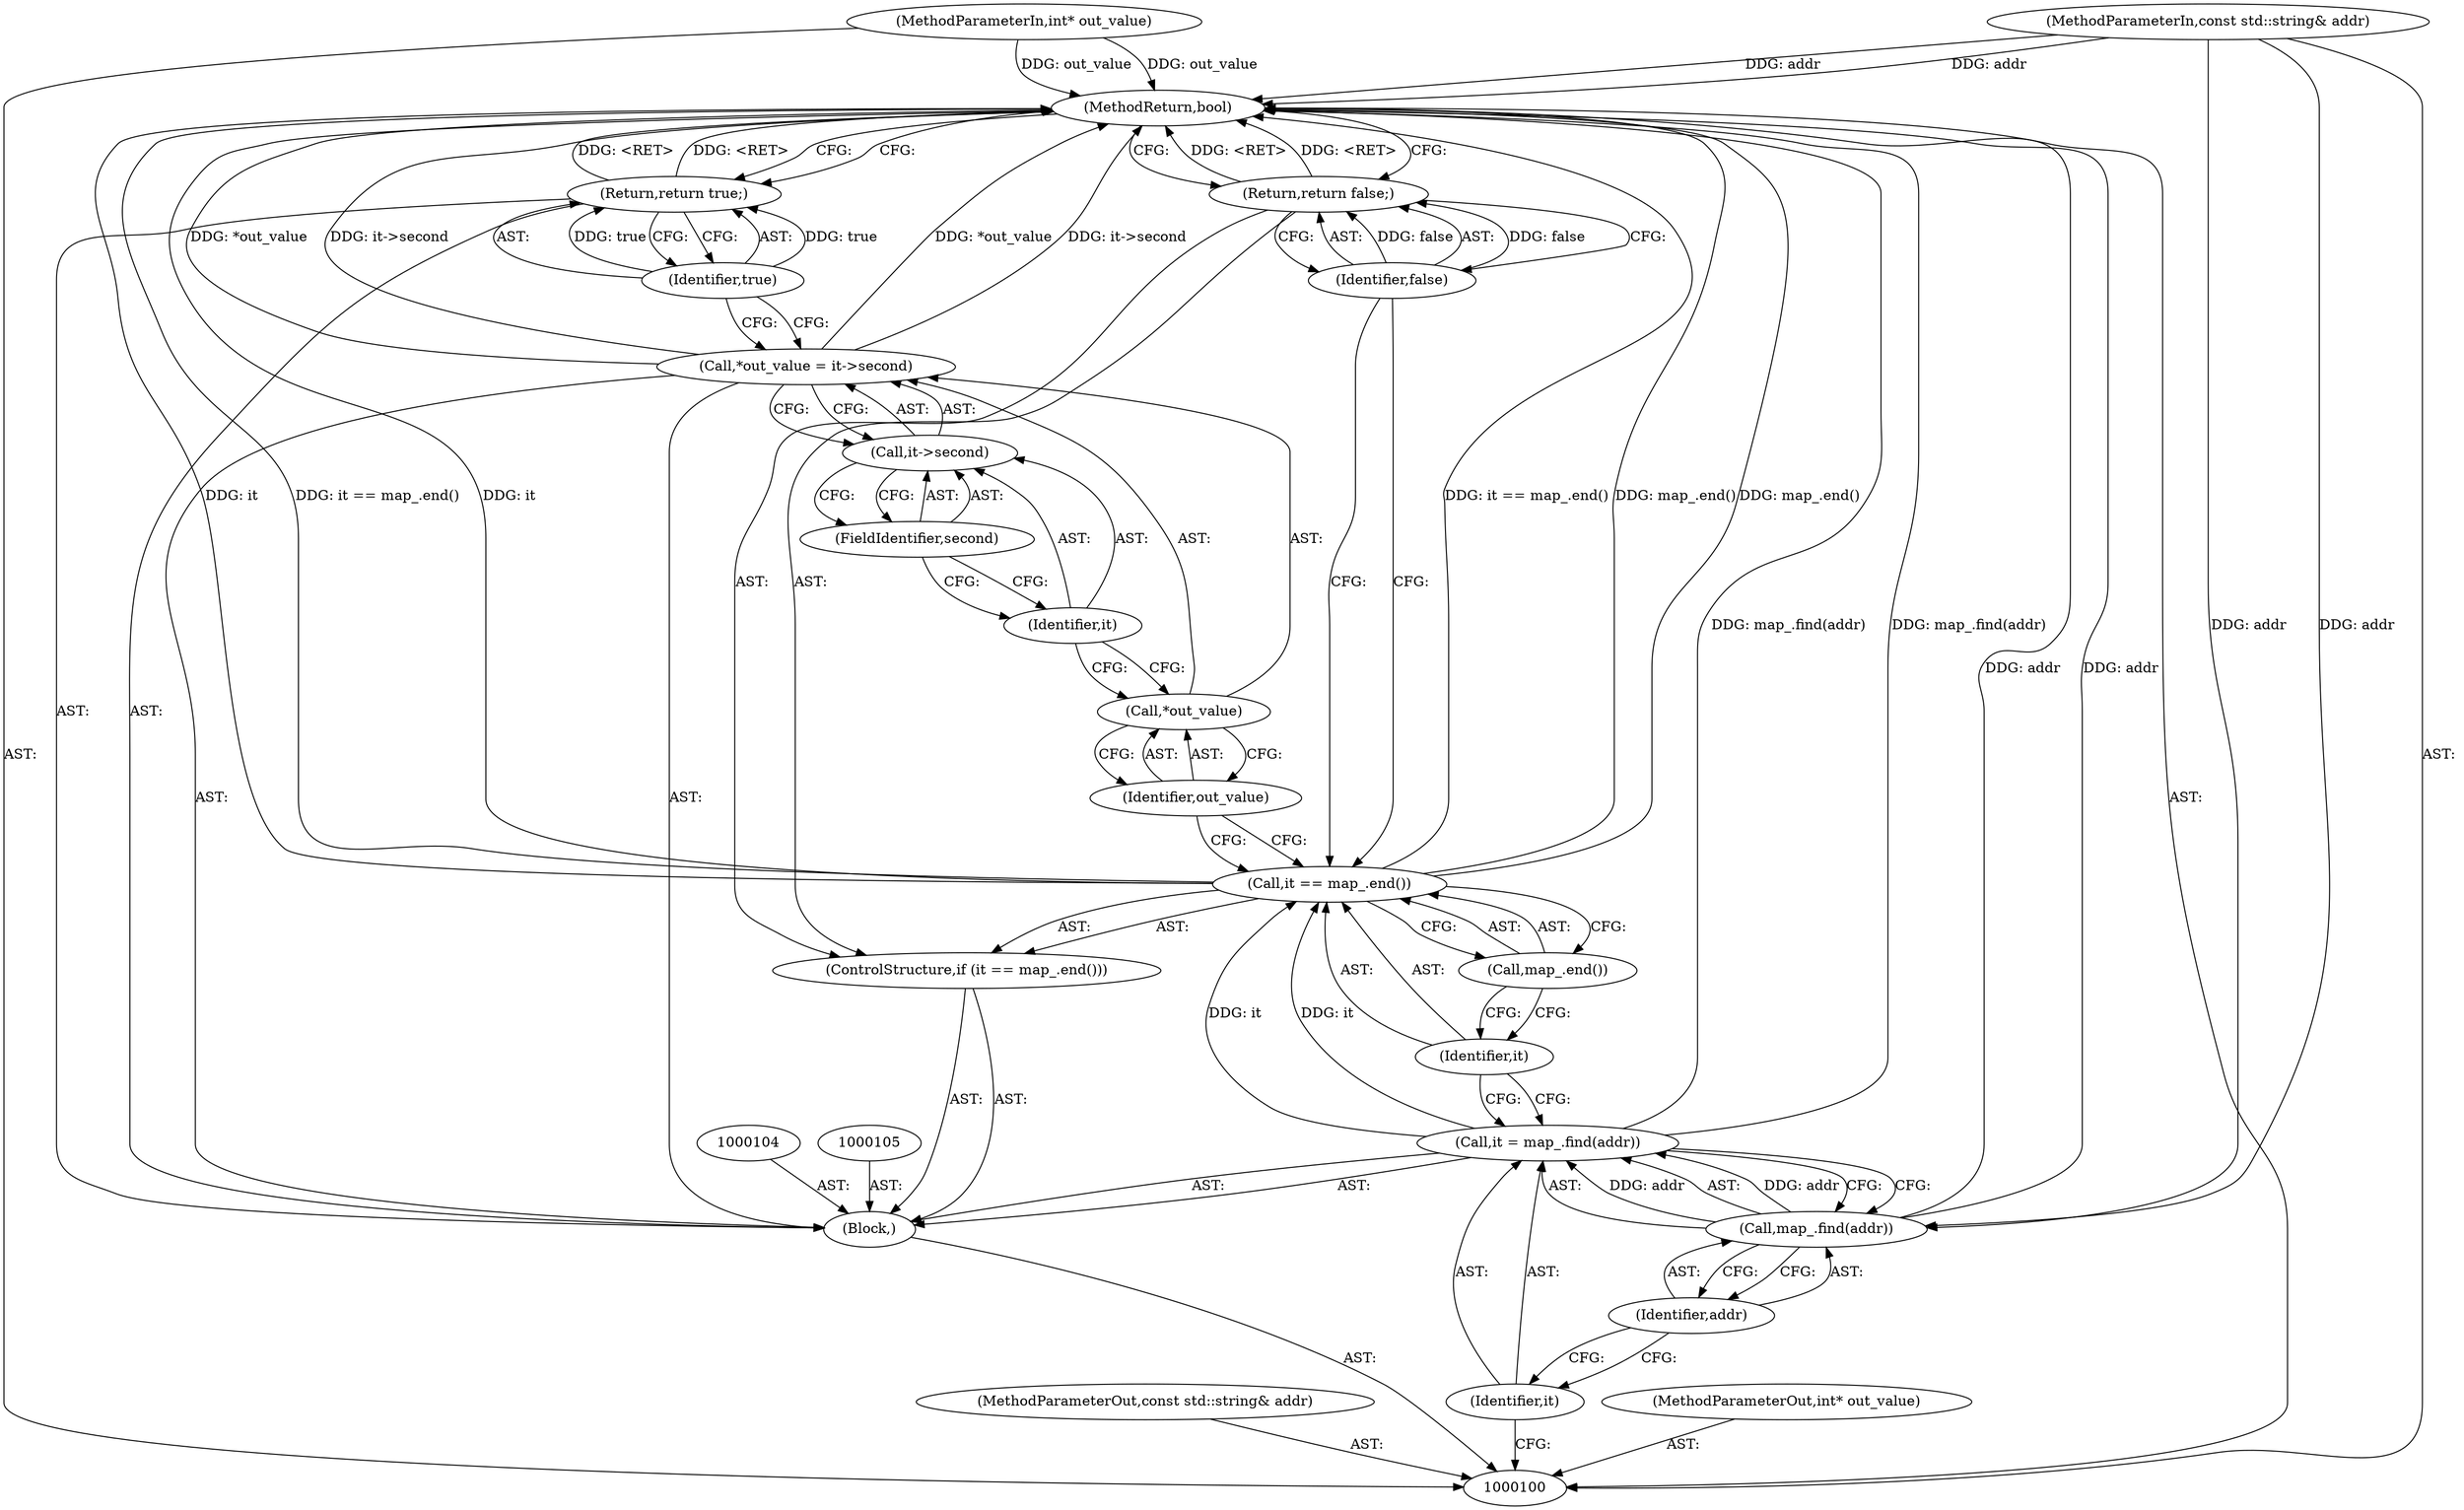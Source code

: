 digraph "1_Chrome_116d0963cadfbf55ef2ec3d13781987c4d80517a_11" {
"1000101" [label="(MethodParameterIn,const std::string& addr)"];
"1000159" [label="(MethodParameterOut,const std::string& addr)"];
"1000124" [label="(MethodReturn,bool)"];
"1000102" [label="(MethodParameterIn,int* out_value)"];
"1000160" [label="(MethodParameterOut,int* out_value)"];
"1000103" [label="(Block,)"];
"1000106" [label="(Call,it = map_.find(addr))"];
"1000107" [label="(Identifier,it)"];
"1000108" [label="(Call,map_.find(addr))"];
"1000109" [label="(Identifier,addr)"];
"1000113" [label="(Call,map_.end())"];
"1000110" [label="(ControlStructure,if (it == map_.end()))"];
"1000111" [label="(Call,it == map_.end())"];
"1000112" [label="(Identifier,it)"];
"1000115" [label="(Identifier,false)"];
"1000114" [label="(Return,return false;)"];
"1000119" [label="(Call,it->second)"];
"1000120" [label="(Identifier,it)"];
"1000121" [label="(FieldIdentifier,second)"];
"1000116" [label="(Call,*out_value = it->second)"];
"1000117" [label="(Call,*out_value)"];
"1000118" [label="(Identifier,out_value)"];
"1000123" [label="(Identifier,true)"];
"1000122" [label="(Return,return true;)"];
"1000101" -> "1000100"  [label="AST: "];
"1000101" -> "1000124"  [label="DDG: addr"];
"1000101" -> "1000108"  [label="DDG: addr"];
"1000159" -> "1000100"  [label="AST: "];
"1000124" -> "1000100"  [label="AST: "];
"1000124" -> "1000114"  [label="CFG: "];
"1000124" -> "1000122"  [label="CFG: "];
"1000122" -> "1000124"  [label="DDG: <RET>"];
"1000116" -> "1000124"  [label="DDG: *out_value"];
"1000116" -> "1000124"  [label="DDG: it->second"];
"1000106" -> "1000124"  [label="DDG: map_.find(addr)"];
"1000102" -> "1000124"  [label="DDG: out_value"];
"1000111" -> "1000124"  [label="DDG: it"];
"1000111" -> "1000124"  [label="DDG: map_.end()"];
"1000111" -> "1000124"  [label="DDG: it == map_.end()"];
"1000101" -> "1000124"  [label="DDG: addr"];
"1000108" -> "1000124"  [label="DDG: addr"];
"1000114" -> "1000124"  [label="DDG: <RET>"];
"1000102" -> "1000100"  [label="AST: "];
"1000102" -> "1000124"  [label="DDG: out_value"];
"1000160" -> "1000100"  [label="AST: "];
"1000103" -> "1000100"  [label="AST: "];
"1000104" -> "1000103"  [label="AST: "];
"1000105" -> "1000103"  [label="AST: "];
"1000106" -> "1000103"  [label="AST: "];
"1000110" -> "1000103"  [label="AST: "];
"1000116" -> "1000103"  [label="AST: "];
"1000122" -> "1000103"  [label="AST: "];
"1000106" -> "1000103"  [label="AST: "];
"1000106" -> "1000108"  [label="CFG: "];
"1000107" -> "1000106"  [label="AST: "];
"1000108" -> "1000106"  [label="AST: "];
"1000112" -> "1000106"  [label="CFG: "];
"1000106" -> "1000124"  [label="DDG: map_.find(addr)"];
"1000108" -> "1000106"  [label="DDG: addr"];
"1000106" -> "1000111"  [label="DDG: it"];
"1000107" -> "1000106"  [label="AST: "];
"1000107" -> "1000100"  [label="CFG: "];
"1000109" -> "1000107"  [label="CFG: "];
"1000108" -> "1000106"  [label="AST: "];
"1000108" -> "1000109"  [label="CFG: "];
"1000109" -> "1000108"  [label="AST: "];
"1000106" -> "1000108"  [label="CFG: "];
"1000108" -> "1000124"  [label="DDG: addr"];
"1000108" -> "1000106"  [label="DDG: addr"];
"1000101" -> "1000108"  [label="DDG: addr"];
"1000109" -> "1000108"  [label="AST: "];
"1000109" -> "1000107"  [label="CFG: "];
"1000108" -> "1000109"  [label="CFG: "];
"1000113" -> "1000111"  [label="AST: "];
"1000113" -> "1000112"  [label="CFG: "];
"1000111" -> "1000113"  [label="CFG: "];
"1000110" -> "1000103"  [label="AST: "];
"1000111" -> "1000110"  [label="AST: "];
"1000114" -> "1000110"  [label="AST: "];
"1000111" -> "1000110"  [label="AST: "];
"1000111" -> "1000113"  [label="CFG: "];
"1000112" -> "1000111"  [label="AST: "];
"1000113" -> "1000111"  [label="AST: "];
"1000115" -> "1000111"  [label="CFG: "];
"1000118" -> "1000111"  [label="CFG: "];
"1000111" -> "1000124"  [label="DDG: it"];
"1000111" -> "1000124"  [label="DDG: map_.end()"];
"1000111" -> "1000124"  [label="DDG: it == map_.end()"];
"1000106" -> "1000111"  [label="DDG: it"];
"1000112" -> "1000111"  [label="AST: "];
"1000112" -> "1000106"  [label="CFG: "];
"1000113" -> "1000112"  [label="CFG: "];
"1000115" -> "1000114"  [label="AST: "];
"1000115" -> "1000111"  [label="CFG: "];
"1000114" -> "1000115"  [label="CFG: "];
"1000115" -> "1000114"  [label="DDG: false"];
"1000114" -> "1000110"  [label="AST: "];
"1000114" -> "1000115"  [label="CFG: "];
"1000115" -> "1000114"  [label="AST: "];
"1000124" -> "1000114"  [label="CFG: "];
"1000114" -> "1000124"  [label="DDG: <RET>"];
"1000115" -> "1000114"  [label="DDG: false"];
"1000119" -> "1000116"  [label="AST: "];
"1000119" -> "1000121"  [label="CFG: "];
"1000120" -> "1000119"  [label="AST: "];
"1000121" -> "1000119"  [label="AST: "];
"1000116" -> "1000119"  [label="CFG: "];
"1000120" -> "1000119"  [label="AST: "];
"1000120" -> "1000117"  [label="CFG: "];
"1000121" -> "1000120"  [label="CFG: "];
"1000121" -> "1000119"  [label="AST: "];
"1000121" -> "1000120"  [label="CFG: "];
"1000119" -> "1000121"  [label="CFG: "];
"1000116" -> "1000103"  [label="AST: "];
"1000116" -> "1000119"  [label="CFG: "];
"1000117" -> "1000116"  [label="AST: "];
"1000119" -> "1000116"  [label="AST: "];
"1000123" -> "1000116"  [label="CFG: "];
"1000116" -> "1000124"  [label="DDG: *out_value"];
"1000116" -> "1000124"  [label="DDG: it->second"];
"1000117" -> "1000116"  [label="AST: "];
"1000117" -> "1000118"  [label="CFG: "];
"1000118" -> "1000117"  [label="AST: "];
"1000120" -> "1000117"  [label="CFG: "];
"1000118" -> "1000117"  [label="AST: "];
"1000118" -> "1000111"  [label="CFG: "];
"1000117" -> "1000118"  [label="CFG: "];
"1000123" -> "1000122"  [label="AST: "];
"1000123" -> "1000116"  [label="CFG: "];
"1000122" -> "1000123"  [label="CFG: "];
"1000123" -> "1000122"  [label="DDG: true"];
"1000122" -> "1000103"  [label="AST: "];
"1000122" -> "1000123"  [label="CFG: "];
"1000123" -> "1000122"  [label="AST: "];
"1000124" -> "1000122"  [label="CFG: "];
"1000122" -> "1000124"  [label="DDG: <RET>"];
"1000123" -> "1000122"  [label="DDG: true"];
}
